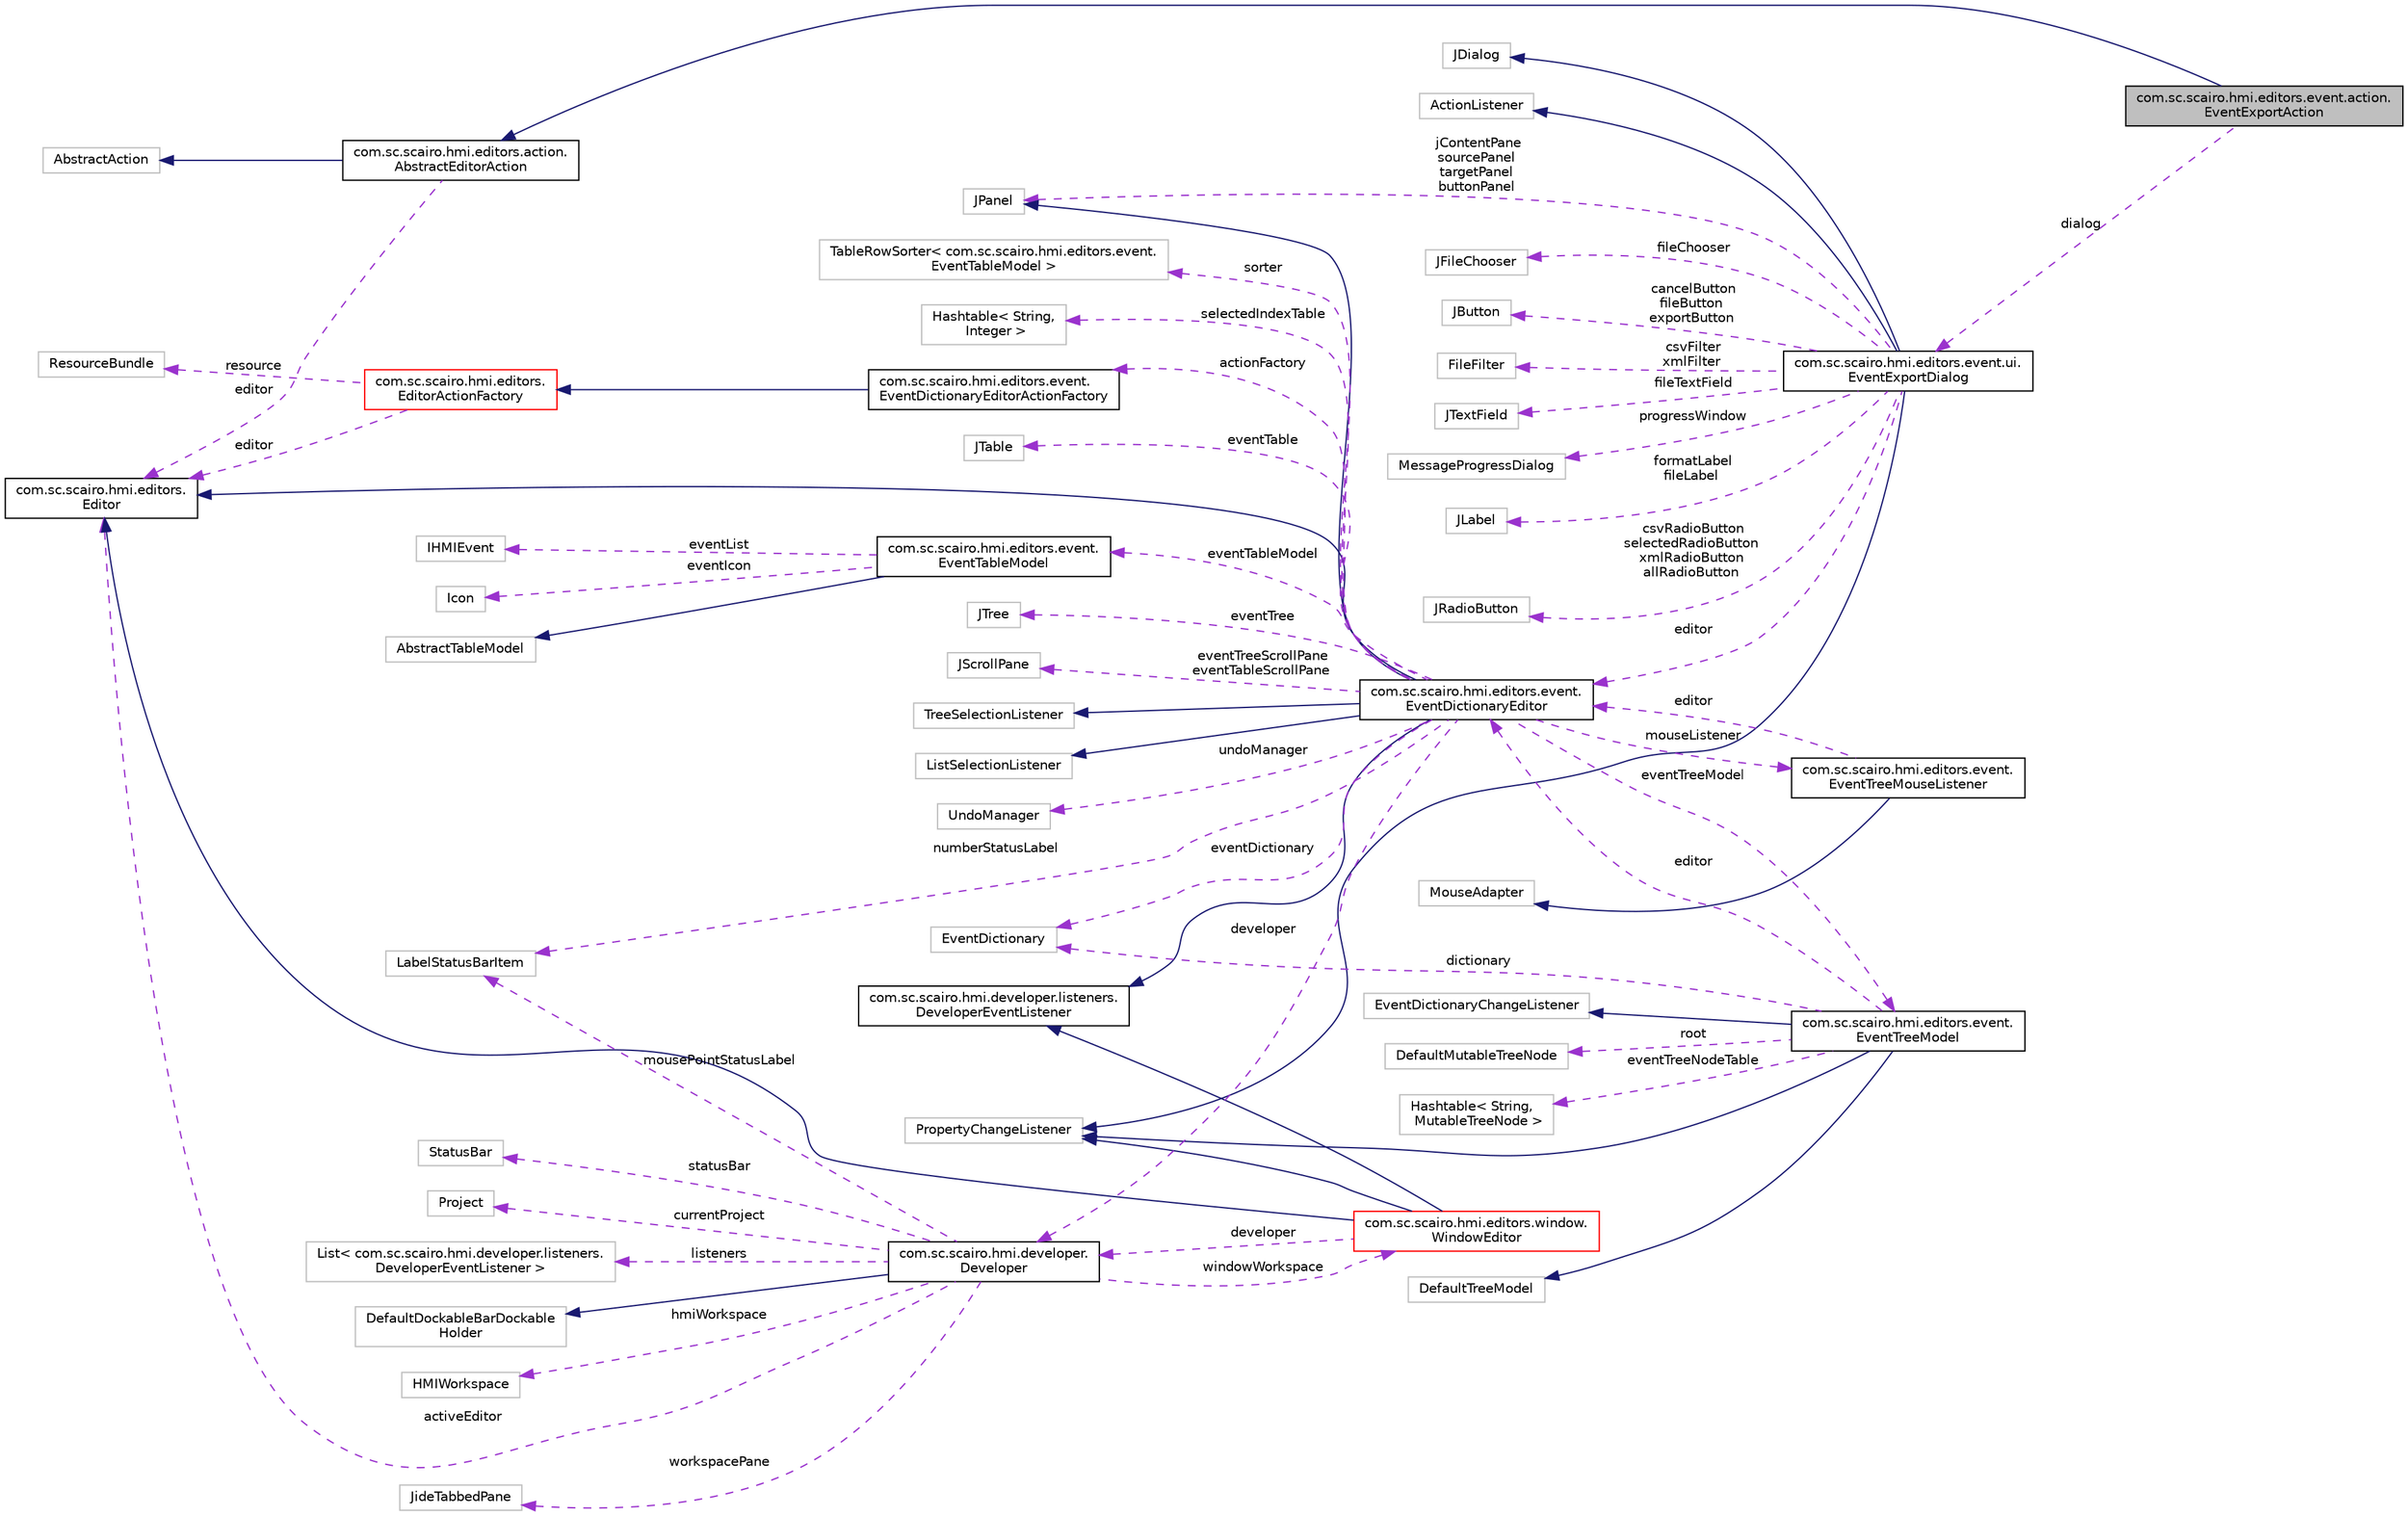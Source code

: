 digraph "com.sc.scairo.hmi.editors.event.action.EventExportAction"
{
 // LATEX_PDF_SIZE
  edge [fontname="Helvetica",fontsize="10",labelfontname="Helvetica",labelfontsize="10"];
  node [fontname="Helvetica",fontsize="10",shape=record];
  rankdir="LR";
  Node1 [label="com.sc.scairo.hmi.editors.event.action.\lEventExportAction",height=0.2,width=0.4,color="black", fillcolor="grey75", style="filled", fontcolor="black",tooltip=" "];
  Node2 -> Node1 [dir="back",color="midnightblue",fontsize="10",style="solid",fontname="Helvetica"];
  Node2 [label="com.sc.scairo.hmi.editors.action.\lAbstractEditorAction",height=0.2,width=0.4,color="black", fillcolor="white", style="filled",URL="$classcom_1_1sc_1_1scairo_1_1hmi_1_1editors_1_1action_1_1_abstract_editor_action.html",tooltip=" "];
  Node3 -> Node2 [dir="back",color="midnightblue",fontsize="10",style="solid",fontname="Helvetica"];
  Node3 [label="AbstractAction",height=0.2,width=0.4,color="grey75", fillcolor="white", style="filled",tooltip=" "];
  Node4 -> Node2 [dir="back",color="darkorchid3",fontsize="10",style="dashed",label=" editor" ,fontname="Helvetica"];
  Node4 [label="com.sc.scairo.hmi.editors.\lEditor",height=0.2,width=0.4,color="black", fillcolor="white", style="filled",URL="$interfacecom_1_1sc_1_1scairo_1_1hmi_1_1editors_1_1_editor.html",tooltip=" "];
  Node5 -> Node1 [dir="back",color="darkorchid3",fontsize="10",style="dashed",label=" dialog" ,fontname="Helvetica"];
  Node5 [label="com.sc.scairo.hmi.editors.event.ui.\lEventExportDialog",height=0.2,width=0.4,color="black", fillcolor="white", style="filled",URL="$classcom_1_1sc_1_1scairo_1_1hmi_1_1editors_1_1event_1_1ui_1_1_event_export_dialog.html",tooltip=" "];
  Node6 -> Node5 [dir="back",color="midnightblue",fontsize="10",style="solid",fontname="Helvetica"];
  Node6 [label="JDialog",height=0.2,width=0.4,color="grey75", fillcolor="white", style="filled",tooltip=" "];
  Node7 -> Node5 [dir="back",color="midnightblue",fontsize="10",style="solid",fontname="Helvetica"];
  Node7 [label="ActionListener",height=0.2,width=0.4,color="grey75", fillcolor="white", style="filled",tooltip=" "];
  Node8 -> Node5 [dir="back",color="midnightblue",fontsize="10",style="solid",fontname="Helvetica"];
  Node8 [label="PropertyChangeListener",height=0.2,width=0.4,color="grey75", fillcolor="white", style="filled",tooltip=" "];
  Node9 -> Node5 [dir="back",color="darkorchid3",fontsize="10",style="dashed",label=" fileChooser" ,fontname="Helvetica"];
  Node9 [label="JFileChooser",height=0.2,width=0.4,color="grey75", fillcolor="white", style="filled",tooltip=" "];
  Node10 -> Node5 [dir="back",color="darkorchid3",fontsize="10",style="dashed",label=" cancelButton\nfileButton\nexportButton" ,fontname="Helvetica"];
  Node10 [label="JButton",height=0.2,width=0.4,color="grey75", fillcolor="white", style="filled",tooltip=" "];
  Node11 -> Node5 [dir="back",color="darkorchid3",fontsize="10",style="dashed",label=" editor" ,fontname="Helvetica"];
  Node11 [label="com.sc.scairo.hmi.editors.event.\lEventDictionaryEditor",height=0.2,width=0.4,color="black", fillcolor="white", style="filled",URL="$classcom_1_1sc_1_1scairo_1_1hmi_1_1editors_1_1event_1_1_event_dictionary_editor.html",tooltip=" "];
  Node12 -> Node11 [dir="back",color="midnightblue",fontsize="10",style="solid",fontname="Helvetica"];
  Node12 [label="JPanel",height=0.2,width=0.4,color="grey75", fillcolor="white", style="filled",tooltip=" "];
  Node13 -> Node11 [dir="back",color="midnightblue",fontsize="10",style="solid",fontname="Helvetica"];
  Node13 [label="com.sc.scairo.hmi.developer.listeners.\lDeveloperEventListener",height=0.2,width=0.4,color="black", fillcolor="white", style="filled",URL="$interfacecom_1_1sc_1_1scairo_1_1hmi_1_1developer_1_1listeners_1_1_developer_event_listener.html",tooltip=" "];
  Node4 -> Node11 [dir="back",color="midnightblue",fontsize="10",style="solid",fontname="Helvetica"];
  Node14 -> Node11 [dir="back",color="midnightblue",fontsize="10",style="solid",fontname="Helvetica"];
  Node14 [label="TreeSelectionListener",height=0.2,width=0.4,color="grey75", fillcolor="white", style="filled",tooltip=" "];
  Node15 -> Node11 [dir="back",color="midnightblue",fontsize="10",style="solid",fontname="Helvetica"];
  Node15 [label="ListSelectionListener",height=0.2,width=0.4,color="grey75", fillcolor="white", style="filled",tooltip=" "];
  Node16 -> Node11 [dir="back",color="darkorchid3",fontsize="10",style="dashed",label=" eventTreeModel" ,fontname="Helvetica"];
  Node16 [label="com.sc.scairo.hmi.editors.event.\lEventTreeModel",height=0.2,width=0.4,color="black", fillcolor="white", style="filled",URL="$classcom_1_1sc_1_1scairo_1_1hmi_1_1editors_1_1event_1_1_event_tree_model.html",tooltip=" "];
  Node17 -> Node16 [dir="back",color="midnightblue",fontsize="10",style="solid",fontname="Helvetica"];
  Node17 [label="DefaultTreeModel",height=0.2,width=0.4,color="grey75", fillcolor="white", style="filled",tooltip=" "];
  Node18 -> Node16 [dir="back",color="midnightblue",fontsize="10",style="solid",fontname="Helvetica"];
  Node18 [label="EventDictionaryChangeListener",height=0.2,width=0.4,color="grey75", fillcolor="white", style="filled",tooltip=" "];
  Node8 -> Node16 [dir="back",color="midnightblue",fontsize="10",style="solid",fontname="Helvetica"];
  Node19 -> Node16 [dir="back",color="darkorchid3",fontsize="10",style="dashed",label=" root" ,fontname="Helvetica"];
  Node19 [label="DefaultMutableTreeNode",height=0.2,width=0.4,color="grey75", fillcolor="white", style="filled",tooltip=" "];
  Node11 -> Node16 [dir="back",color="darkorchid3",fontsize="10",style="dashed",label=" editor" ,fontname="Helvetica"];
  Node20 -> Node16 [dir="back",color="darkorchid3",fontsize="10",style="dashed",label=" eventTreeNodeTable" ,fontname="Helvetica"];
  Node20 [label="Hashtable\< String,\l MutableTreeNode \>",height=0.2,width=0.4,color="grey75", fillcolor="white", style="filled",tooltip=" "];
  Node21 -> Node16 [dir="back",color="darkorchid3",fontsize="10",style="dashed",label=" dictionary" ,fontname="Helvetica"];
  Node21 [label="EventDictionary",height=0.2,width=0.4,color="grey75", fillcolor="white", style="filled",tooltip=" "];
  Node22 -> Node11 [dir="back",color="darkorchid3",fontsize="10",style="dashed",label=" undoManager" ,fontname="Helvetica"];
  Node22 [label="UndoManager",height=0.2,width=0.4,color="grey75", fillcolor="white", style="filled",tooltip=" "];
  Node23 -> Node11 [dir="back",color="darkorchid3",fontsize="10",style="dashed",label=" sorter" ,fontname="Helvetica"];
  Node23 [label="TableRowSorter\< com.sc.scairo.hmi.editors.event.\lEventTableModel \>",height=0.2,width=0.4,color="grey75", fillcolor="white", style="filled",tooltip=" "];
  Node24 -> Node11 [dir="back",color="darkorchid3",fontsize="10",style="dashed",label=" eventTableModel" ,fontname="Helvetica"];
  Node24 [label="com.sc.scairo.hmi.editors.event.\lEventTableModel",height=0.2,width=0.4,color="black", fillcolor="white", style="filled",URL="$classcom_1_1sc_1_1scairo_1_1hmi_1_1editors_1_1event_1_1_event_table_model.html",tooltip=" "];
  Node25 -> Node24 [dir="back",color="midnightblue",fontsize="10",style="solid",fontname="Helvetica"];
  Node25 [label="AbstractTableModel",height=0.2,width=0.4,color="grey75", fillcolor="white", style="filled",tooltip=" "];
  Node26 -> Node24 [dir="back",color="darkorchid3",fontsize="10",style="dashed",label=" eventList" ,fontname="Helvetica"];
  Node26 [label="IHMIEvent",height=0.2,width=0.4,color="grey75", fillcolor="white", style="filled",tooltip=" "];
  Node27 -> Node24 [dir="back",color="darkorchid3",fontsize="10",style="dashed",label=" eventIcon" ,fontname="Helvetica"];
  Node27 [label="Icon",height=0.2,width=0.4,color="grey75", fillcolor="white", style="filled",tooltip=" "];
  Node28 -> Node11 [dir="back",color="darkorchid3",fontsize="10",style="dashed",label=" numberStatusLabel" ,fontname="Helvetica"];
  Node28 [label="LabelStatusBarItem",height=0.2,width=0.4,color="grey75", fillcolor="white", style="filled",tooltip=" "];
  Node29 -> Node11 [dir="back",color="darkorchid3",fontsize="10",style="dashed",label=" selectedIndexTable" ,fontname="Helvetica"];
  Node29 [label="Hashtable\< String,\l Integer \>",height=0.2,width=0.4,color="grey75", fillcolor="white", style="filled",tooltip=" "];
  Node30 -> Node11 [dir="back",color="darkorchid3",fontsize="10",style="dashed",label=" actionFactory" ,fontname="Helvetica"];
  Node30 [label="com.sc.scairo.hmi.editors.event.\lEventDictionaryEditorActionFactory",height=0.2,width=0.4,color="black", fillcolor="white", style="filled",URL="$classcom_1_1sc_1_1scairo_1_1hmi_1_1editors_1_1event_1_1_event_dictionary_editor_action_factory.html",tooltip=" "];
  Node31 -> Node30 [dir="back",color="midnightblue",fontsize="10",style="solid",fontname="Helvetica"];
  Node31 [label="com.sc.scairo.hmi.editors.\lEditorActionFactory",height=0.2,width=0.4,color="red", fillcolor="white", style="filled",URL="$classcom_1_1sc_1_1scairo_1_1hmi_1_1editors_1_1_editor_action_factory.html",tooltip=" "];
  Node32 -> Node31 [dir="back",color="darkorchid3",fontsize="10",style="dashed",label=" resource" ,fontname="Helvetica"];
  Node32 [label="ResourceBundle",height=0.2,width=0.4,color="grey75", fillcolor="white", style="filled",tooltip=" "];
  Node4 -> Node31 [dir="back",color="darkorchid3",fontsize="10",style="dashed",label=" editor" ,fontname="Helvetica"];
  Node34 -> Node11 [dir="back",color="darkorchid3",fontsize="10",style="dashed",label=" mouseListener" ,fontname="Helvetica"];
  Node34 [label="com.sc.scairo.hmi.editors.event.\lEventTreeMouseListener",height=0.2,width=0.4,color="black", fillcolor="white", style="filled",URL="$classcom_1_1sc_1_1scairo_1_1hmi_1_1editors_1_1event_1_1_event_tree_mouse_listener.html",tooltip=" "];
  Node35 -> Node34 [dir="back",color="midnightblue",fontsize="10",style="solid",fontname="Helvetica"];
  Node35 [label="MouseAdapter",height=0.2,width=0.4,color="grey75", fillcolor="white", style="filled",tooltip=" "];
  Node11 -> Node34 [dir="back",color="darkorchid3",fontsize="10",style="dashed",label=" editor" ,fontname="Helvetica"];
  Node36 -> Node11 [dir="back",color="darkorchid3",fontsize="10",style="dashed",label=" eventTable" ,fontname="Helvetica"];
  Node36 [label="JTable",height=0.2,width=0.4,color="grey75", fillcolor="white", style="filled",tooltip=" "];
  Node21 -> Node11 [dir="back",color="darkorchid3",fontsize="10",style="dashed",label=" eventDictionary" ,fontname="Helvetica"];
  Node37 -> Node11 [dir="back",color="darkorchid3",fontsize="10",style="dashed",label=" developer" ,fontname="Helvetica"];
  Node37 [label="com.sc.scairo.hmi.developer.\lDeveloper",height=0.2,width=0.4,color="black", fillcolor="white", style="filled",URL="$classcom_1_1sc_1_1scairo_1_1hmi_1_1developer_1_1_developer.html",tooltip=" "];
  Node38 -> Node37 [dir="back",color="midnightblue",fontsize="10",style="solid",fontname="Helvetica"];
  Node38 [label="DefaultDockableBarDockable\lHolder",height=0.2,width=0.4,color="grey75", fillcolor="white", style="filled",tooltip=" "];
  Node39 -> Node37 [dir="back",color="darkorchid3",fontsize="10",style="dashed",label=" hmiWorkspace" ,fontname="Helvetica"];
  Node39 [label="HMIWorkspace",height=0.2,width=0.4,color="grey75", fillcolor="white", style="filled",tooltip=" "];
  Node40 -> Node37 [dir="back",color="darkorchid3",fontsize="10",style="dashed",label=" windowWorkspace" ,fontname="Helvetica"];
  Node40 [label="com.sc.scairo.hmi.editors.window.\lWindowEditor",height=0.2,width=0.4,color="red", fillcolor="white", style="filled",URL="$classcom_1_1sc_1_1scairo_1_1hmi_1_1editors_1_1window_1_1_window_editor.html",tooltip=" "];
  Node13 -> Node40 [dir="back",color="midnightblue",fontsize="10",style="solid",fontname="Helvetica"];
  Node8 -> Node40 [dir="back",color="midnightblue",fontsize="10",style="solid",fontname="Helvetica"];
  Node4 -> Node40 [dir="back",color="midnightblue",fontsize="10",style="solid",fontname="Helvetica"];
  Node37 -> Node40 [dir="back",color="darkorchid3",fontsize="10",style="dashed",label=" developer" ,fontname="Helvetica"];
  Node28 -> Node37 [dir="back",color="darkorchid3",fontsize="10",style="dashed",label=" mousePointStatusLabel" ,fontname="Helvetica"];
  Node82 -> Node37 [dir="back",color="darkorchid3",fontsize="10",style="dashed",label=" workspacePane" ,fontname="Helvetica"];
  Node82 [label="JideTabbedPane",height=0.2,width=0.4,color="grey75", fillcolor="white", style="filled",tooltip=" "];
  Node83 -> Node37 [dir="back",color="darkorchid3",fontsize="10",style="dashed",label=" statusBar" ,fontname="Helvetica"];
  Node83 [label="StatusBar",height=0.2,width=0.4,color="grey75", fillcolor="white", style="filled",tooltip=" "];
  Node84 -> Node37 [dir="back",color="darkorchid3",fontsize="10",style="dashed",label=" currentProject" ,fontname="Helvetica"];
  Node84 [label="Project",height=0.2,width=0.4,color="grey75", fillcolor="white", style="filled",tooltip=" "];
  Node85 -> Node37 [dir="back",color="darkorchid3",fontsize="10",style="dashed",label=" listeners" ,fontname="Helvetica"];
  Node85 [label="List\< com.sc.scairo.hmi.developer.listeners.\lDeveloperEventListener \>",height=0.2,width=0.4,color="grey75", fillcolor="white", style="filled",tooltip=" "];
  Node4 -> Node37 [dir="back",color="darkorchid3",fontsize="10",style="dashed",label=" activeEditor" ,fontname="Helvetica"];
  Node86 -> Node11 [dir="back",color="darkorchid3",fontsize="10",style="dashed",label=" eventTree" ,fontname="Helvetica"];
  Node86 [label="JTree",height=0.2,width=0.4,color="grey75", fillcolor="white", style="filled",tooltip=" "];
  Node87 -> Node11 [dir="back",color="darkorchid3",fontsize="10",style="dashed",label=" eventTreeScrollPane\neventTableScrollPane" ,fontname="Helvetica"];
  Node87 [label="JScrollPane",height=0.2,width=0.4,color="grey75", fillcolor="white", style="filled",tooltip=" "];
  Node88 -> Node5 [dir="back",color="darkorchid3",fontsize="10",style="dashed",label=" csvFilter\nxmlFilter" ,fontname="Helvetica"];
  Node88 [label="FileFilter",height=0.2,width=0.4,color="grey75", fillcolor="white", style="filled",tooltip=" "];
  Node89 -> Node5 [dir="back",color="darkorchid3",fontsize="10",style="dashed",label=" fileTextField" ,fontname="Helvetica"];
  Node89 [label="JTextField",height=0.2,width=0.4,color="grey75", fillcolor="white", style="filled",tooltip=" "];
  Node90 -> Node5 [dir="back",color="darkorchid3",fontsize="10",style="dashed",label=" progressWindow" ,fontname="Helvetica"];
  Node90 [label="MessageProgressDialog",height=0.2,width=0.4,color="grey75", fillcolor="white", style="filled",tooltip=" "];
  Node91 -> Node5 [dir="back",color="darkorchid3",fontsize="10",style="dashed",label=" formatLabel\nfileLabel" ,fontname="Helvetica"];
  Node91 [label="JLabel",height=0.2,width=0.4,color="grey75", fillcolor="white", style="filled",tooltip=" "];
  Node12 -> Node5 [dir="back",color="darkorchid3",fontsize="10",style="dashed",label=" jContentPane\nsourcePanel\ntargetPanel\nbuttonPanel" ,fontname="Helvetica"];
  Node92 -> Node5 [dir="back",color="darkorchid3",fontsize="10",style="dashed",label=" csvRadioButton\nselectedRadioButton\nxmlRadioButton\nallRadioButton" ,fontname="Helvetica"];
  Node92 [label="JRadioButton",height=0.2,width=0.4,color="grey75", fillcolor="white", style="filled",tooltip=" "];
}
